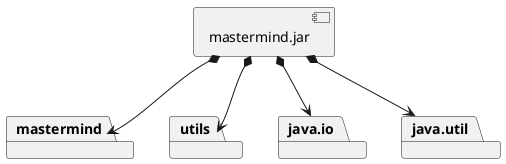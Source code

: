@startuml desarrollo_implementacion
package "  "  as mastermind {
}
package "  "  as utils {
}
package "  "  as java.io {
}
package "  "  as java.util {
}

[mastermind.jar] as jar

jar *--> mastermind
jar *--> utils
jar *--> java.io
jar *--> java.util
@enduml

@startuml despliegue_fisica
node node #DDDDDD [
<b>Personal Computer</b>
----

]

[ mastermind.jar ] as component

node *--> component
@enduml